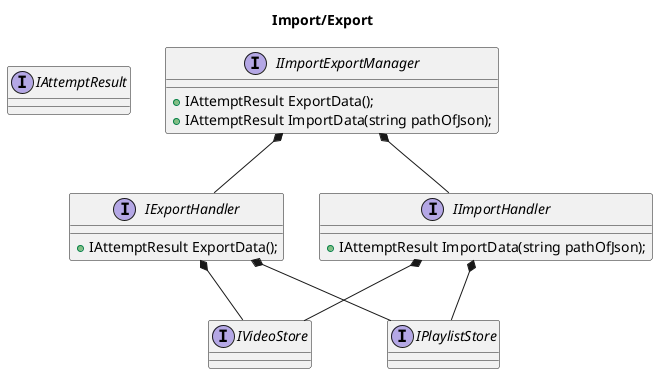 @startuml Import
title Import/Export

interface IAttemptResult
interface IVideoStore
interface IPlaylistStore

interface IImportExportManager {
    + IAttemptResult ExportData();
    + IAttemptResult ImportData(string pathOfJson);
}

interface IExportHandler {
    + IAttemptResult ExportData();
}

interface IImportHandler {
    + IAttemptResult ImportData(string pathOfJson);
}

IImportExportManager *-- IExportHandler
IImportExportManager *-- IImportHandler
IExportHandler *-- IVideoStore
IExportHandler *-- IPlaylistStore
IImportHandler *-- IVideoStore
IImportHandler *-- IPlaylistStore

@enduml